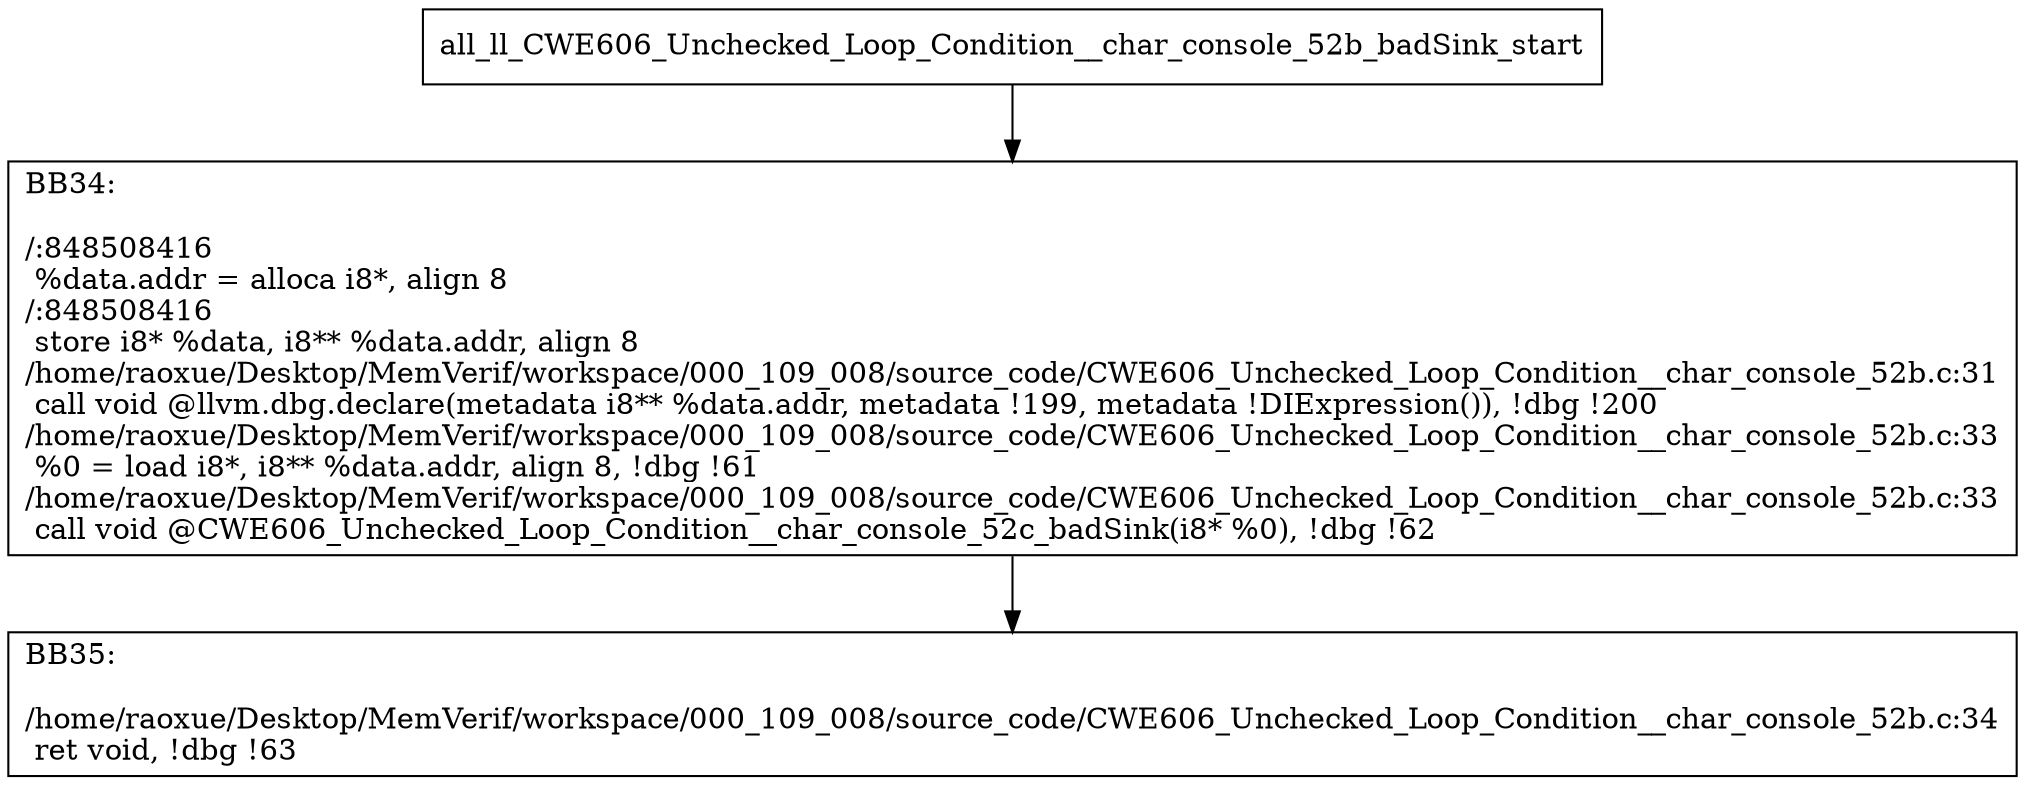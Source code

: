 digraph "CFG for'all_ll_CWE606_Unchecked_Loop_Condition__char_console_52b_badSink' function" {
	BBall_ll_CWE606_Unchecked_Loop_Condition__char_console_52b_badSink_start[shape=record,label="{all_ll_CWE606_Unchecked_Loop_Condition__char_console_52b_badSink_start}"];
	BBall_ll_CWE606_Unchecked_Loop_Condition__char_console_52b_badSink_start-> all_ll_CWE606_Unchecked_Loop_Condition__char_console_52b_badSinkBB34;
	all_ll_CWE606_Unchecked_Loop_Condition__char_console_52b_badSinkBB34 [shape=record, label="{BB34:\l\l/:848508416\l
  %data.addr = alloca i8*, align 8\l
/:848508416\l
  store i8* %data, i8** %data.addr, align 8\l
/home/raoxue/Desktop/MemVerif/workspace/000_109_008/source_code/CWE606_Unchecked_Loop_Condition__char_console_52b.c:31\l
  call void @llvm.dbg.declare(metadata i8** %data.addr, metadata !199, metadata !DIExpression()), !dbg !200\l
/home/raoxue/Desktop/MemVerif/workspace/000_109_008/source_code/CWE606_Unchecked_Loop_Condition__char_console_52b.c:33\l
  %0 = load i8*, i8** %data.addr, align 8, !dbg !61\l
/home/raoxue/Desktop/MemVerif/workspace/000_109_008/source_code/CWE606_Unchecked_Loop_Condition__char_console_52b.c:33\l
  call void @CWE606_Unchecked_Loop_Condition__char_console_52c_badSink(i8* %0), !dbg !62\l
}"];
	all_ll_CWE606_Unchecked_Loop_Condition__char_console_52b_badSinkBB34-> all_ll_CWE606_Unchecked_Loop_Condition__char_console_52b_badSinkBB35;
	all_ll_CWE606_Unchecked_Loop_Condition__char_console_52b_badSinkBB35 [shape=record, label="{BB35:\l\l/home/raoxue/Desktop/MemVerif/workspace/000_109_008/source_code/CWE606_Unchecked_Loop_Condition__char_console_52b.c:34\l
  ret void, !dbg !63\l
}"];
}
